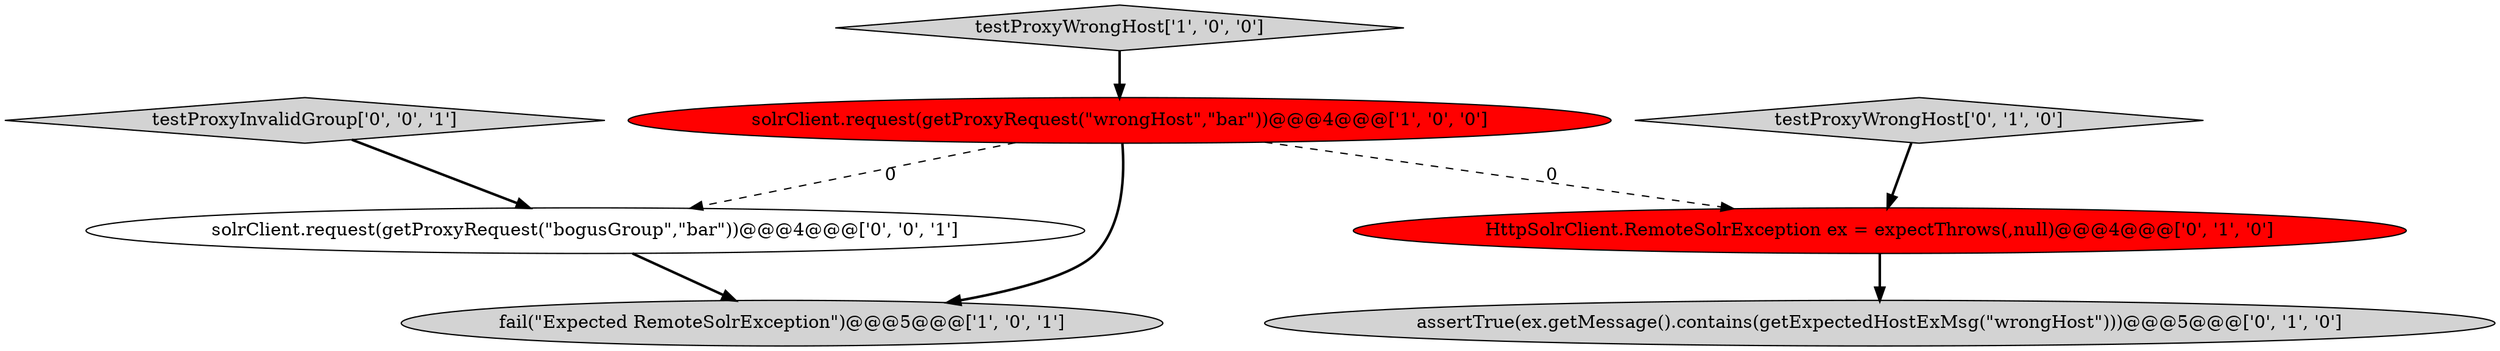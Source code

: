 digraph {
5 [style = filled, label = "assertTrue(ex.getMessage().contains(getExpectedHostExMsg(\"wrongHost\")))@@@5@@@['0', '1', '0']", fillcolor = lightgray, shape = ellipse image = "AAA0AAABBB2BBB"];
2 [style = filled, label = "solrClient.request(getProxyRequest(\"wrongHost\",\"bar\"))@@@4@@@['1', '0', '0']", fillcolor = red, shape = ellipse image = "AAA1AAABBB1BBB"];
1 [style = filled, label = "testProxyWrongHost['1', '0', '0']", fillcolor = lightgray, shape = diamond image = "AAA0AAABBB1BBB"];
3 [style = filled, label = "HttpSolrClient.RemoteSolrException ex = expectThrows(,null)@@@4@@@['0', '1', '0']", fillcolor = red, shape = ellipse image = "AAA1AAABBB2BBB"];
4 [style = filled, label = "testProxyWrongHost['0', '1', '0']", fillcolor = lightgray, shape = diamond image = "AAA0AAABBB2BBB"];
0 [style = filled, label = "fail(\"Expected RemoteSolrException\")@@@5@@@['1', '0', '1']", fillcolor = lightgray, shape = ellipse image = "AAA0AAABBB1BBB"];
7 [style = filled, label = "testProxyInvalidGroup['0', '0', '1']", fillcolor = lightgray, shape = diamond image = "AAA0AAABBB3BBB"];
6 [style = filled, label = "solrClient.request(getProxyRequest(\"bogusGroup\",\"bar\"))@@@4@@@['0', '0', '1']", fillcolor = white, shape = ellipse image = "AAA0AAABBB3BBB"];
4->3 [style = bold, label=""];
3->5 [style = bold, label=""];
2->0 [style = bold, label=""];
6->0 [style = bold, label=""];
1->2 [style = bold, label=""];
2->3 [style = dashed, label="0"];
7->6 [style = bold, label=""];
2->6 [style = dashed, label="0"];
}
